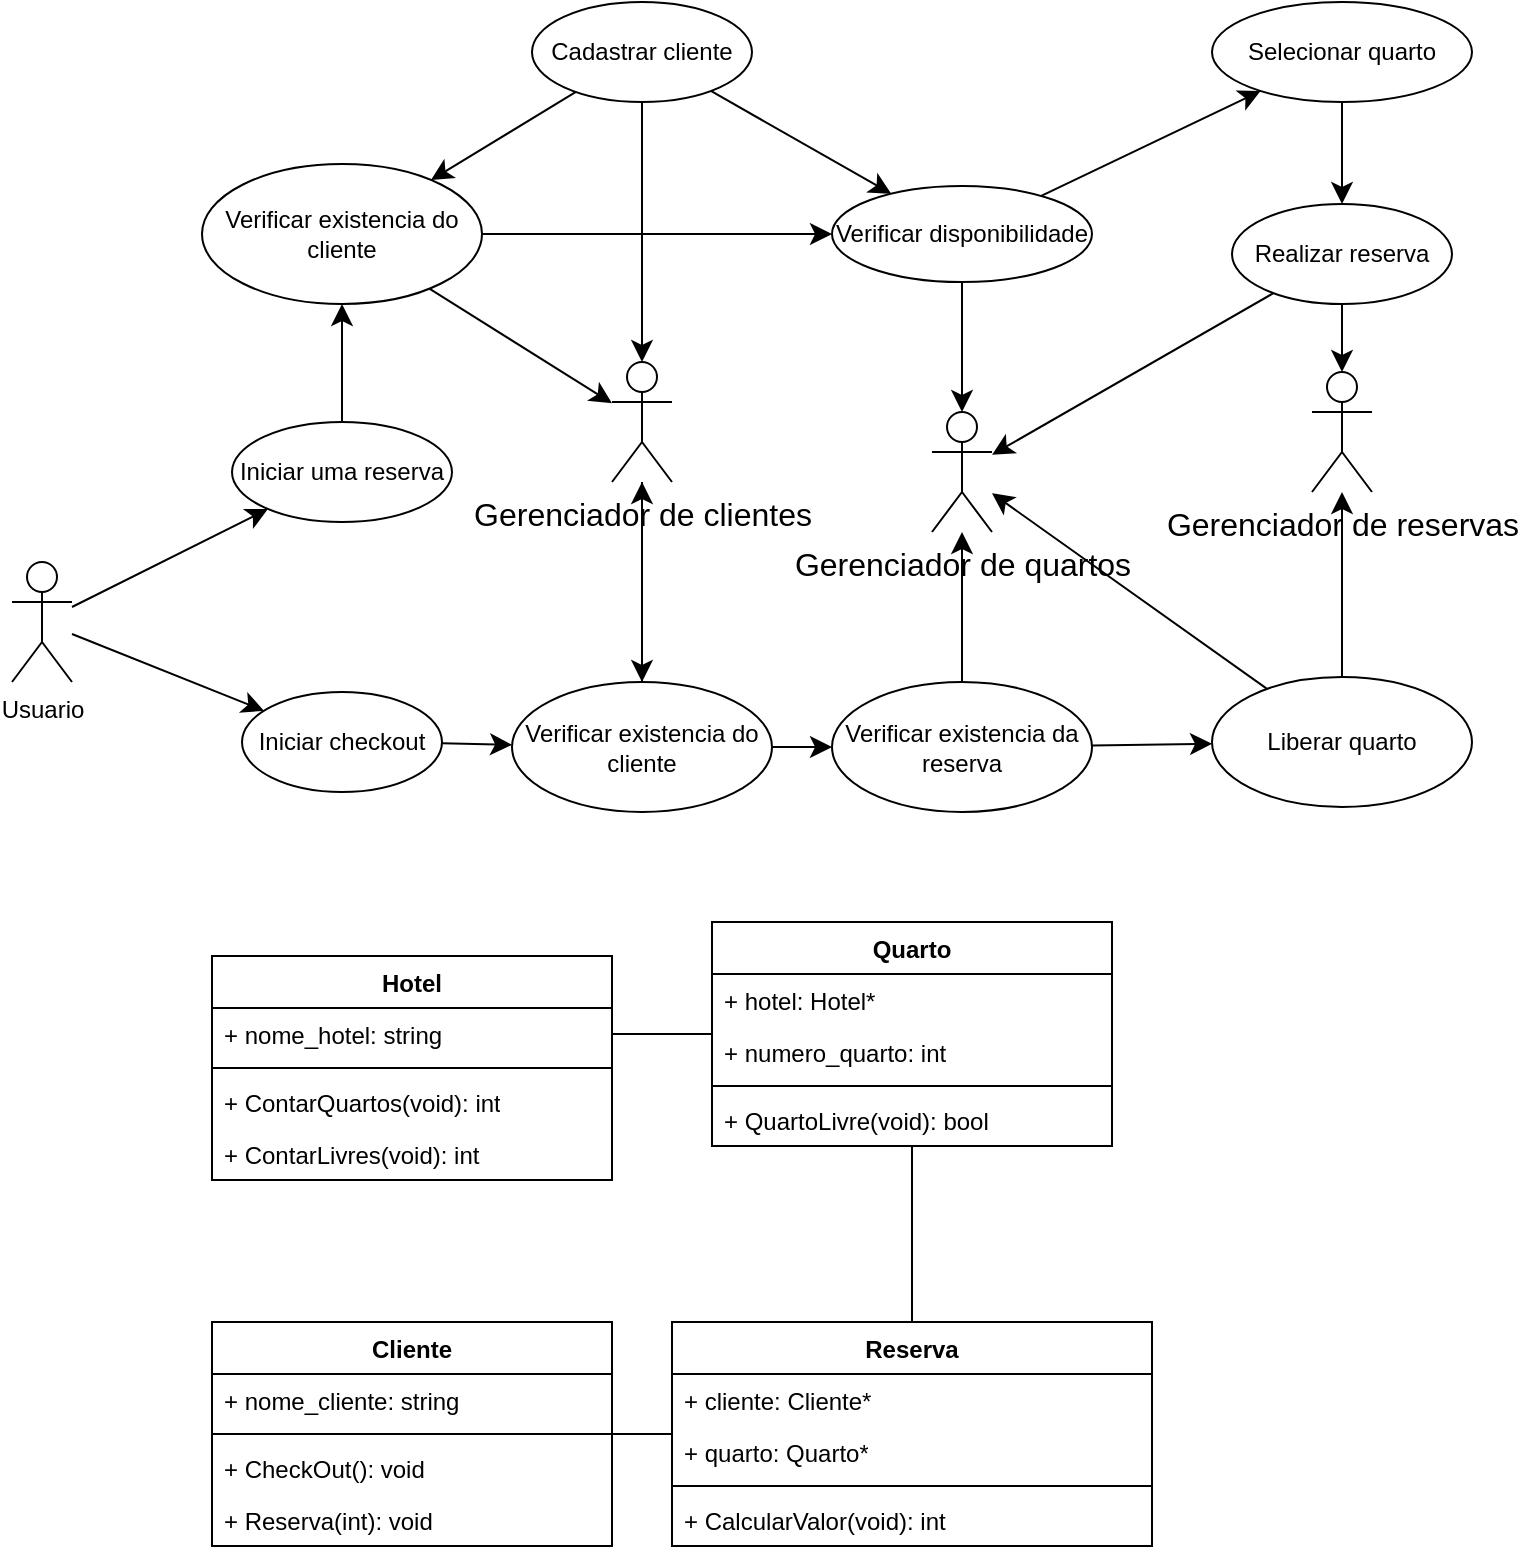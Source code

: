 <mxfile version="21.6.8" type="device">
  <diagram name="Página-1" id="cu4SUSqxH_na6usJqRQe">
    <mxGraphModel dx="1122" dy="840" grid="1" gridSize="10" guides="1" tooltips="1" connect="1" arrows="1" fold="1" page="1" pageScale="1" pageWidth="827" pageHeight="1169" math="0" shadow="0">
      <root>
        <mxCell id="0" />
        <mxCell id="1" parent="0" />
        <mxCell id="Im_8jCfKQjkSD6nj6xBr-1" value="Hotel" style="swimlane;fontStyle=1;align=center;verticalAlign=top;childLayout=stackLayout;horizontal=1;startSize=26;horizontalStack=0;resizeParent=1;resizeParentMax=0;resizeLast=0;collapsible=1;marginBottom=0;whiteSpace=wrap;html=1;fontSize=12;" vertex="1" parent="1">
          <mxGeometry x="150" y="527" width="200" height="112" as="geometry" />
        </mxCell>
        <mxCell id="Im_8jCfKQjkSD6nj6xBr-2" value="+ nome_hotel: string" style="text;strokeColor=none;fillColor=none;align=left;verticalAlign=top;spacingLeft=4;spacingRight=4;overflow=hidden;rotatable=0;points=[[0,0.5],[1,0.5]];portConstraint=eastwest;whiteSpace=wrap;html=1;fontSize=12;" vertex="1" parent="Im_8jCfKQjkSD6nj6xBr-1">
          <mxGeometry y="26" width="200" height="26" as="geometry" />
        </mxCell>
        <mxCell id="Im_8jCfKQjkSD6nj6xBr-3" value="" style="line;strokeWidth=1;fillColor=none;align=left;verticalAlign=middle;spacingTop=-1;spacingLeft=3;spacingRight=3;rotatable=0;labelPosition=right;points=[];portConstraint=eastwest;strokeColor=inherit;fontSize=12;" vertex="1" parent="Im_8jCfKQjkSD6nj6xBr-1">
          <mxGeometry y="52" width="200" height="8" as="geometry" />
        </mxCell>
        <mxCell id="Im_8jCfKQjkSD6nj6xBr-4" value="+ ContarQuartos(void): int" style="text;strokeColor=none;fillColor=none;align=left;verticalAlign=top;spacingLeft=4;spacingRight=4;overflow=hidden;rotatable=0;points=[[0,0.5],[1,0.5]];portConstraint=eastwest;whiteSpace=wrap;html=1;fontSize=12;" vertex="1" parent="Im_8jCfKQjkSD6nj6xBr-1">
          <mxGeometry y="60" width="200" height="26" as="geometry" />
        </mxCell>
        <mxCell id="Im_8jCfKQjkSD6nj6xBr-19" value="+ ContarLivres(void): int" style="text;strokeColor=none;fillColor=none;align=left;verticalAlign=top;spacingLeft=4;spacingRight=4;overflow=hidden;rotatable=0;points=[[0,0.5],[1,0.5]];portConstraint=eastwest;whiteSpace=wrap;html=1;fontSize=12;" vertex="1" parent="Im_8jCfKQjkSD6nj6xBr-1">
          <mxGeometry y="86" width="200" height="26" as="geometry" />
        </mxCell>
        <mxCell id="Im_8jCfKQjkSD6nj6xBr-29" style="edgeStyle=none;curved=1;rounded=0;orthogonalLoop=1;jettySize=auto;html=1;exitX=0.5;exitY=0;exitDx=0;exitDy=0;fontSize=12;startSize=8;endSize=8;" edge="1" parent="1" source="Im_8jCfKQjkSD6nj6xBr-6">
          <mxGeometry relative="1" as="geometry">
            <mxPoint x="494" y="534" as="targetPoint" />
          </mxGeometry>
        </mxCell>
        <mxCell id="Im_8jCfKQjkSD6nj6xBr-48" style="edgeStyle=orthogonalEdgeStyle;rounded=0;orthogonalLoop=1;jettySize=auto;html=1;fontSize=12;endArrow=none;endFill=0;" edge="1" parent="1" source="Im_8jCfKQjkSD6nj6xBr-6" target="Im_8jCfKQjkSD6nj6xBr-14">
          <mxGeometry relative="1" as="geometry" />
        </mxCell>
        <mxCell id="Im_8jCfKQjkSD6nj6xBr-6" value="Quarto" style="swimlane;fontStyle=1;align=center;verticalAlign=top;childLayout=stackLayout;horizontal=1;startSize=26;horizontalStack=0;resizeParent=1;resizeParentMax=0;resizeLast=0;collapsible=1;marginBottom=0;whiteSpace=wrap;html=1;fontSize=12;" vertex="1" parent="1">
          <mxGeometry x="400" y="510" width="200" height="112" as="geometry" />
        </mxCell>
        <mxCell id="Im_8jCfKQjkSD6nj6xBr-20" value="+ hotel: Hotel*" style="text;strokeColor=none;fillColor=none;align=left;verticalAlign=top;spacingLeft=4;spacingRight=4;overflow=hidden;rotatable=0;points=[[0,0.5],[1,0.5]];portConstraint=eastwest;whiteSpace=wrap;html=1;fontSize=12;" vertex="1" parent="Im_8jCfKQjkSD6nj6xBr-6">
          <mxGeometry y="26" width="200" height="26" as="geometry" />
        </mxCell>
        <mxCell id="Im_8jCfKQjkSD6nj6xBr-40" value="+ numero_quarto: int" style="text;strokeColor=none;fillColor=none;align=left;verticalAlign=top;spacingLeft=4;spacingRight=4;overflow=hidden;rotatable=0;points=[[0,0.5],[1,0.5]];portConstraint=eastwest;whiteSpace=wrap;html=1;fontSize=12;" vertex="1" parent="Im_8jCfKQjkSD6nj6xBr-6">
          <mxGeometry y="52" width="200" height="26" as="geometry" />
        </mxCell>
        <mxCell id="Im_8jCfKQjkSD6nj6xBr-8" value="" style="line;strokeWidth=1;fillColor=none;align=left;verticalAlign=middle;spacingTop=-1;spacingLeft=3;spacingRight=3;rotatable=0;labelPosition=right;points=[];portConstraint=eastwest;strokeColor=inherit;fontSize=12;" vertex="1" parent="Im_8jCfKQjkSD6nj6xBr-6">
          <mxGeometry y="78" width="200" height="8" as="geometry" />
        </mxCell>
        <mxCell id="Im_8jCfKQjkSD6nj6xBr-9" value="+ QuartoLivre(void): bool" style="text;strokeColor=none;fillColor=none;align=left;verticalAlign=top;spacingLeft=4;spacingRight=4;overflow=hidden;rotatable=0;points=[[0,0.5],[1,0.5]];portConstraint=eastwest;whiteSpace=wrap;html=1;fontSize=12;" vertex="1" parent="Im_8jCfKQjkSD6nj6xBr-6">
          <mxGeometry y="86" width="200" height="26" as="geometry" />
        </mxCell>
        <mxCell id="Im_8jCfKQjkSD6nj6xBr-49" style="edgeStyle=orthogonalEdgeStyle;rounded=0;orthogonalLoop=1;jettySize=auto;html=1;fontSize=12;endArrow=none;endFill=0;" edge="1" parent="1" source="Im_8jCfKQjkSD6nj6xBr-10" target="Im_8jCfKQjkSD6nj6xBr-14">
          <mxGeometry relative="1" as="geometry" />
        </mxCell>
        <mxCell id="Im_8jCfKQjkSD6nj6xBr-10" value="Cliente" style="swimlane;fontStyle=1;align=center;verticalAlign=top;childLayout=stackLayout;horizontal=1;startSize=26;horizontalStack=0;resizeParent=1;resizeParentMax=0;resizeLast=0;collapsible=1;marginBottom=0;whiteSpace=wrap;html=1;fontSize=12;" vertex="1" parent="1">
          <mxGeometry x="150" y="710" width="200" height="112" as="geometry" />
        </mxCell>
        <mxCell id="Im_8jCfKQjkSD6nj6xBr-52" value="+ nome_cliente: string" style="text;strokeColor=none;fillColor=none;align=left;verticalAlign=top;spacingLeft=4;spacingRight=4;overflow=hidden;rotatable=0;points=[[0,0.5],[1,0.5]];portConstraint=eastwest;whiteSpace=wrap;html=1;fontSize=12;" vertex="1" parent="Im_8jCfKQjkSD6nj6xBr-10">
          <mxGeometry y="26" width="200" height="26" as="geometry" />
        </mxCell>
        <mxCell id="Im_8jCfKQjkSD6nj6xBr-12" value="" style="line;strokeWidth=1;fillColor=none;align=left;verticalAlign=middle;spacingTop=-1;spacingLeft=3;spacingRight=3;rotatable=0;labelPosition=right;points=[];portConstraint=eastwest;strokeColor=inherit;fontSize=12;" vertex="1" parent="Im_8jCfKQjkSD6nj6xBr-10">
          <mxGeometry y="52" width="200" height="8" as="geometry" />
        </mxCell>
        <mxCell id="Im_8jCfKQjkSD6nj6xBr-17" value="+ CheckOut(): void" style="text;strokeColor=none;fillColor=none;align=left;verticalAlign=top;spacingLeft=4;spacingRight=4;overflow=hidden;rotatable=0;points=[[0,0.5],[1,0.5]];portConstraint=eastwest;whiteSpace=wrap;html=1;fontSize=12;" vertex="1" parent="Im_8jCfKQjkSD6nj6xBr-10">
          <mxGeometry y="60" width="200" height="26" as="geometry" />
        </mxCell>
        <mxCell id="Im_8jCfKQjkSD6nj6xBr-50" value="+ Reserva(int): void" style="text;strokeColor=none;fillColor=none;align=left;verticalAlign=top;spacingLeft=4;spacingRight=4;overflow=hidden;rotatable=0;points=[[0,0.5],[1,0.5]];portConstraint=eastwest;whiteSpace=wrap;html=1;fontSize=12;" vertex="1" parent="Im_8jCfKQjkSD6nj6xBr-10">
          <mxGeometry y="86" width="200" height="26" as="geometry" />
        </mxCell>
        <mxCell id="Im_8jCfKQjkSD6nj6xBr-14" value="Reserva" style="swimlane;fontStyle=1;align=center;verticalAlign=top;childLayout=stackLayout;horizontal=1;startSize=26;horizontalStack=0;resizeParent=1;resizeParentMax=0;resizeLast=0;collapsible=1;marginBottom=0;whiteSpace=wrap;html=1;fontSize=12;" vertex="1" parent="1">
          <mxGeometry x="380" y="710" width="240" height="112" as="geometry">
            <mxRectangle x="320" y="310" width="100" height="30" as="alternateBounds" />
          </mxGeometry>
        </mxCell>
        <mxCell id="Im_8jCfKQjkSD6nj6xBr-42" value="+ cliente: Cliente*" style="text;strokeColor=none;fillColor=none;align=left;verticalAlign=top;spacingLeft=4;spacingRight=4;overflow=hidden;rotatable=0;points=[[0,0.5],[1,0.5]];portConstraint=eastwest;whiteSpace=wrap;html=1;fontSize=12;" vertex="1" parent="Im_8jCfKQjkSD6nj6xBr-14">
          <mxGeometry y="26" width="240" height="26" as="geometry" />
        </mxCell>
        <mxCell id="Im_8jCfKQjkSD6nj6xBr-30" value="+ quarto: Quarto*" style="text;strokeColor=none;fillColor=none;align=left;verticalAlign=top;spacingLeft=4;spacingRight=4;overflow=hidden;rotatable=0;points=[[0,0.5],[1,0.5]];portConstraint=eastwest;whiteSpace=wrap;html=1;fontSize=12;" vertex="1" parent="Im_8jCfKQjkSD6nj6xBr-14">
          <mxGeometry y="52" width="240" height="26" as="geometry" />
        </mxCell>
        <mxCell id="Im_8jCfKQjkSD6nj6xBr-16" value="" style="line;strokeWidth=1;fillColor=none;align=left;verticalAlign=middle;spacingTop=-1;spacingLeft=3;spacingRight=3;rotatable=0;labelPosition=right;points=[];portConstraint=eastwest;strokeColor=inherit;fontSize=12;" vertex="1" parent="Im_8jCfKQjkSD6nj6xBr-14">
          <mxGeometry y="78" width="240" height="8" as="geometry" />
        </mxCell>
        <mxCell id="Im_8jCfKQjkSD6nj6xBr-91" value="+ CalcularValor(void): int" style="text;strokeColor=none;fillColor=none;align=left;verticalAlign=top;spacingLeft=4;spacingRight=4;overflow=hidden;rotatable=0;points=[[0,0.5],[1,0.5]];portConstraint=eastwest;whiteSpace=wrap;html=1;fontSize=12;" vertex="1" parent="Im_8jCfKQjkSD6nj6xBr-14">
          <mxGeometry y="86" width="240" height="26" as="geometry" />
        </mxCell>
        <mxCell id="Im_8jCfKQjkSD6nj6xBr-41" style="edgeStyle=orthogonalEdgeStyle;rounded=0;orthogonalLoop=1;jettySize=auto;html=1;fontSize=12;endArrow=none;endFill=0;" edge="1" parent="1" source="Im_8jCfKQjkSD6nj6xBr-2" target="Im_8jCfKQjkSD6nj6xBr-6">
          <mxGeometry relative="1" as="geometry" />
        </mxCell>
        <mxCell id="Im_8jCfKQjkSD6nj6xBr-132" style="edgeStyle=none;curved=1;rounded=0;orthogonalLoop=1;jettySize=auto;html=1;fontSize=12;startSize=8;endSize=8;" edge="1" parent="1" source="Im_8jCfKQjkSD6nj6xBr-92" target="Im_8jCfKQjkSD6nj6xBr-93">
          <mxGeometry relative="1" as="geometry" />
        </mxCell>
        <mxCell id="Im_8jCfKQjkSD6nj6xBr-134" style="edgeStyle=none;curved=1;rounded=0;orthogonalLoop=1;jettySize=auto;html=1;fontSize=12;startSize=8;endSize=8;" edge="1" parent="1" source="Im_8jCfKQjkSD6nj6xBr-92" target="Im_8jCfKQjkSD6nj6xBr-116">
          <mxGeometry relative="1" as="geometry" />
        </mxCell>
        <mxCell id="Im_8jCfKQjkSD6nj6xBr-92" value="Usuario" style="shape=umlActor;verticalLabelPosition=bottom;verticalAlign=top;html=1;fontSize=12;" vertex="1" parent="1">
          <mxGeometry x="50" y="330" width="30" height="60" as="geometry" />
        </mxCell>
        <mxCell id="Im_8jCfKQjkSD6nj6xBr-121" style="edgeStyle=none;curved=1;rounded=0;orthogonalLoop=1;jettySize=auto;html=1;fontSize=12;startSize=8;endSize=8;" edge="1" parent="1" source="Im_8jCfKQjkSD6nj6xBr-93" target="Im_8jCfKQjkSD6nj6xBr-120">
          <mxGeometry relative="1" as="geometry" />
        </mxCell>
        <mxCell id="Im_8jCfKQjkSD6nj6xBr-93" value="Iniciar uma reserva" style="ellipse;whiteSpace=wrap;html=1;fontSize=12;" vertex="1" parent="1">
          <mxGeometry x="160" y="260" width="110" height="50" as="geometry" />
        </mxCell>
        <mxCell id="Im_8jCfKQjkSD6nj6xBr-128" style="edgeStyle=none;curved=1;rounded=0;orthogonalLoop=1;jettySize=auto;html=1;fontSize=12;startSize=8;endSize=8;" edge="1" parent="1" source="Im_8jCfKQjkSD6nj6xBr-95" target="Im_8jCfKQjkSD6nj6xBr-125">
          <mxGeometry relative="1" as="geometry" />
        </mxCell>
        <mxCell id="Im_8jCfKQjkSD6nj6xBr-95" value="Selecionar quarto" style="ellipse;whiteSpace=wrap;html=1;fontSize=12;" vertex="1" parent="1">
          <mxGeometry x="650" y="50" width="130" height="50" as="geometry" />
        </mxCell>
        <mxCell id="Im_8jCfKQjkSD6nj6xBr-160" style="edgeStyle=none;curved=1;rounded=0;orthogonalLoop=1;jettySize=auto;html=1;fontSize=12;startSize=8;endSize=8;" edge="1" parent="1" source="Im_8jCfKQjkSD6nj6xBr-98" target="Im_8jCfKQjkSD6nj6xBr-155">
          <mxGeometry relative="1" as="geometry">
            <mxPoint x="550" y="220" as="targetPoint" />
          </mxGeometry>
        </mxCell>
        <mxCell id="Im_8jCfKQjkSD6nj6xBr-98" value="&lt;font style=&quot;font-size: 12px;&quot;&gt;Verificar disponibilidade&lt;/font&gt;" style="ellipse;whiteSpace=wrap;html=1;fontSize=12;" vertex="1" parent="1">
          <mxGeometry x="460" y="142" width="130" height="48" as="geometry" />
        </mxCell>
        <mxCell id="Im_8jCfKQjkSD6nj6xBr-103" style="edgeStyle=none;curved=1;rounded=0;orthogonalLoop=1;jettySize=auto;html=1;fontSize=12;startSize=8;endSize=8;" edge="1" parent="1" source="Im_8jCfKQjkSD6nj6xBr-98" target="Im_8jCfKQjkSD6nj6xBr-95">
          <mxGeometry relative="1" as="geometry" />
        </mxCell>
        <mxCell id="Im_8jCfKQjkSD6nj6xBr-135" style="edgeStyle=none;curved=1;rounded=0;orthogonalLoop=1;jettySize=auto;html=1;fontSize=12;startSize=8;endSize=8;" edge="1" parent="1" source="Im_8jCfKQjkSD6nj6xBr-116" target="Im_8jCfKQjkSD6nj6xBr-133">
          <mxGeometry relative="1" as="geometry" />
        </mxCell>
        <mxCell id="Im_8jCfKQjkSD6nj6xBr-116" value="Iniciar checkout" style="ellipse;whiteSpace=wrap;html=1;fontSize=12;" vertex="1" parent="1">
          <mxGeometry x="165" y="395" width="100" height="50" as="geometry" />
        </mxCell>
        <mxCell id="Im_8jCfKQjkSD6nj6xBr-122" style="edgeStyle=none;curved=1;rounded=0;orthogonalLoop=1;jettySize=auto;html=1;fontSize=12;startSize=8;endSize=8;" edge="1" parent="1" source="Im_8jCfKQjkSD6nj6xBr-120" target="Im_8jCfKQjkSD6nj6xBr-98">
          <mxGeometry relative="1" as="geometry" />
        </mxCell>
        <mxCell id="Im_8jCfKQjkSD6nj6xBr-149" style="edgeStyle=none;curved=1;rounded=0;orthogonalLoop=1;jettySize=auto;html=1;fontSize=12;startSize=8;endSize=8;" edge="1" parent="1" source="Im_8jCfKQjkSD6nj6xBr-120" target="Im_8jCfKQjkSD6nj6xBr-145">
          <mxGeometry relative="1" as="geometry" />
        </mxCell>
        <mxCell id="Im_8jCfKQjkSD6nj6xBr-120" value="Verificar existencia do cliente" style="ellipse;whiteSpace=wrap;html=1;fontSize=12;" vertex="1" parent="1">
          <mxGeometry x="145" y="131" width="140" height="70" as="geometry" />
        </mxCell>
        <mxCell id="Im_8jCfKQjkSD6nj6xBr-124" style="edgeStyle=none;curved=1;rounded=0;orthogonalLoop=1;jettySize=auto;html=1;fontSize=12;startSize=8;endSize=8;" edge="1" parent="1" source="Im_8jCfKQjkSD6nj6xBr-123" target="Im_8jCfKQjkSD6nj6xBr-120">
          <mxGeometry relative="1" as="geometry" />
        </mxCell>
        <mxCell id="Im_8jCfKQjkSD6nj6xBr-126" style="edgeStyle=none;curved=1;rounded=0;orthogonalLoop=1;jettySize=auto;html=1;fontSize=12;startSize=8;endSize=8;" edge="1" parent="1" source="Im_8jCfKQjkSD6nj6xBr-123" target="Im_8jCfKQjkSD6nj6xBr-98">
          <mxGeometry relative="1" as="geometry" />
        </mxCell>
        <mxCell id="Im_8jCfKQjkSD6nj6xBr-158" style="edgeStyle=none;curved=1;rounded=0;orthogonalLoop=1;jettySize=auto;html=1;fontSize=12;startSize=8;endSize=8;" edge="1" parent="1" source="Im_8jCfKQjkSD6nj6xBr-123" target="Im_8jCfKQjkSD6nj6xBr-145">
          <mxGeometry relative="1" as="geometry" />
        </mxCell>
        <mxCell id="Im_8jCfKQjkSD6nj6xBr-123" value="Cadastrar cliente" style="ellipse;whiteSpace=wrap;html=1;fontSize=12;" vertex="1" parent="1">
          <mxGeometry x="310" y="50" width="110" height="50" as="geometry" />
        </mxCell>
        <mxCell id="Im_8jCfKQjkSD6nj6xBr-166" style="edgeStyle=none;curved=1;rounded=0;orthogonalLoop=1;jettySize=auto;html=1;fontSize=12;startSize=8;endSize=8;" edge="1" parent="1" source="Im_8jCfKQjkSD6nj6xBr-125" target="Im_8jCfKQjkSD6nj6xBr-156">
          <mxGeometry relative="1" as="geometry" />
        </mxCell>
        <mxCell id="Im_8jCfKQjkSD6nj6xBr-167" style="edgeStyle=none;curved=1;rounded=0;orthogonalLoop=1;jettySize=auto;html=1;fontSize=12;startSize=8;endSize=8;" edge="1" parent="1" source="Im_8jCfKQjkSD6nj6xBr-125" target="Im_8jCfKQjkSD6nj6xBr-155">
          <mxGeometry relative="1" as="geometry" />
        </mxCell>
        <mxCell id="Im_8jCfKQjkSD6nj6xBr-125" value="Realizar reserva" style="ellipse;whiteSpace=wrap;html=1;fontSize=12;" vertex="1" parent="1">
          <mxGeometry x="660" y="151" width="110" height="50" as="geometry" />
        </mxCell>
        <mxCell id="Im_8jCfKQjkSD6nj6xBr-137" style="edgeStyle=none;curved=1;rounded=0;orthogonalLoop=1;jettySize=auto;html=1;fontSize=12;startSize=8;endSize=8;" edge="1" parent="1" source="Im_8jCfKQjkSD6nj6xBr-133" target="Im_8jCfKQjkSD6nj6xBr-136">
          <mxGeometry relative="1" as="geometry" />
        </mxCell>
        <mxCell id="Im_8jCfKQjkSD6nj6xBr-147" style="edgeStyle=none;curved=1;rounded=0;orthogonalLoop=1;jettySize=auto;html=1;fontSize=12;startSize=8;endSize=8;" edge="1" parent="1" source="Im_8jCfKQjkSD6nj6xBr-133" target="Im_8jCfKQjkSD6nj6xBr-145">
          <mxGeometry relative="1" as="geometry" />
        </mxCell>
        <mxCell id="Im_8jCfKQjkSD6nj6xBr-133" value="Verificar existencia do cliente" style="ellipse;whiteSpace=wrap;html=1;fontSize=12;" vertex="1" parent="1">
          <mxGeometry x="300" y="390" width="130" height="65" as="geometry" />
        </mxCell>
        <mxCell id="Im_8jCfKQjkSD6nj6xBr-139" style="edgeStyle=none;curved=1;rounded=0;orthogonalLoop=1;jettySize=auto;html=1;fontSize=12;startSize=8;endSize=8;" edge="1" parent="1" source="Im_8jCfKQjkSD6nj6xBr-136" target="Im_8jCfKQjkSD6nj6xBr-138">
          <mxGeometry relative="1" as="geometry" />
        </mxCell>
        <mxCell id="Im_8jCfKQjkSD6nj6xBr-161" style="edgeStyle=none;curved=1;rounded=0;orthogonalLoop=1;jettySize=auto;html=1;fontSize=12;startSize=8;endSize=8;" edge="1" parent="1" source="Im_8jCfKQjkSD6nj6xBr-136" target="Im_8jCfKQjkSD6nj6xBr-155">
          <mxGeometry relative="1" as="geometry" />
        </mxCell>
        <mxCell id="Im_8jCfKQjkSD6nj6xBr-136" value="Verificar existencia da reserva" style="ellipse;whiteSpace=wrap;html=1;fontSize=12;" vertex="1" parent="1">
          <mxGeometry x="460" y="390" width="130" height="65" as="geometry" />
        </mxCell>
        <mxCell id="Im_8jCfKQjkSD6nj6xBr-162" style="edgeStyle=none;curved=1;rounded=0;orthogonalLoop=1;jettySize=auto;html=1;fontSize=12;startSize=8;endSize=8;" edge="1" parent="1" source="Im_8jCfKQjkSD6nj6xBr-138" target="Im_8jCfKQjkSD6nj6xBr-156">
          <mxGeometry relative="1" as="geometry" />
        </mxCell>
        <mxCell id="Im_8jCfKQjkSD6nj6xBr-163" style="edgeStyle=none;curved=1;rounded=0;orthogonalLoop=1;jettySize=auto;html=1;fontSize=12;startSize=8;endSize=8;" edge="1" parent="1" source="Im_8jCfKQjkSD6nj6xBr-138" target="Im_8jCfKQjkSD6nj6xBr-155">
          <mxGeometry relative="1" as="geometry" />
        </mxCell>
        <mxCell id="Im_8jCfKQjkSD6nj6xBr-138" value="Liberar quarto" style="ellipse;whiteSpace=wrap;html=1;fontSize=12;" vertex="1" parent="1">
          <mxGeometry x="650" y="387.5" width="130" height="65" as="geometry" />
        </mxCell>
        <mxCell id="Im_8jCfKQjkSD6nj6xBr-154" value="" style="edgeStyle=none;curved=1;rounded=0;orthogonalLoop=1;jettySize=auto;html=1;fontSize=12;startSize=8;endSize=8;" edge="1" parent="1" source="Im_8jCfKQjkSD6nj6xBr-145" target="Im_8jCfKQjkSD6nj6xBr-133">
          <mxGeometry relative="1" as="geometry" />
        </mxCell>
        <mxCell id="Im_8jCfKQjkSD6nj6xBr-145" value="Gerenciador&amp;nbsp;de clientes" style="shape=umlActor;verticalLabelPosition=bottom;verticalAlign=top;html=1;fontSize=16;" vertex="1" parent="1">
          <mxGeometry x="350" y="230" width="30" height="60" as="geometry" />
        </mxCell>
        <mxCell id="Im_8jCfKQjkSD6nj6xBr-155" value="Gerenciador de quartos" style="shape=umlActor;verticalLabelPosition=bottom;verticalAlign=top;html=1;fontSize=16;" vertex="1" parent="1">
          <mxGeometry x="510" y="255" width="30" height="60" as="geometry" />
        </mxCell>
        <mxCell id="Im_8jCfKQjkSD6nj6xBr-156" value="Gerenciador de reservas" style="shape=umlActor;verticalLabelPosition=bottom;verticalAlign=top;html=1;fontSize=16;" vertex="1" parent="1">
          <mxGeometry x="700" y="235" width="30" height="60" as="geometry" />
        </mxCell>
      </root>
    </mxGraphModel>
  </diagram>
</mxfile>
